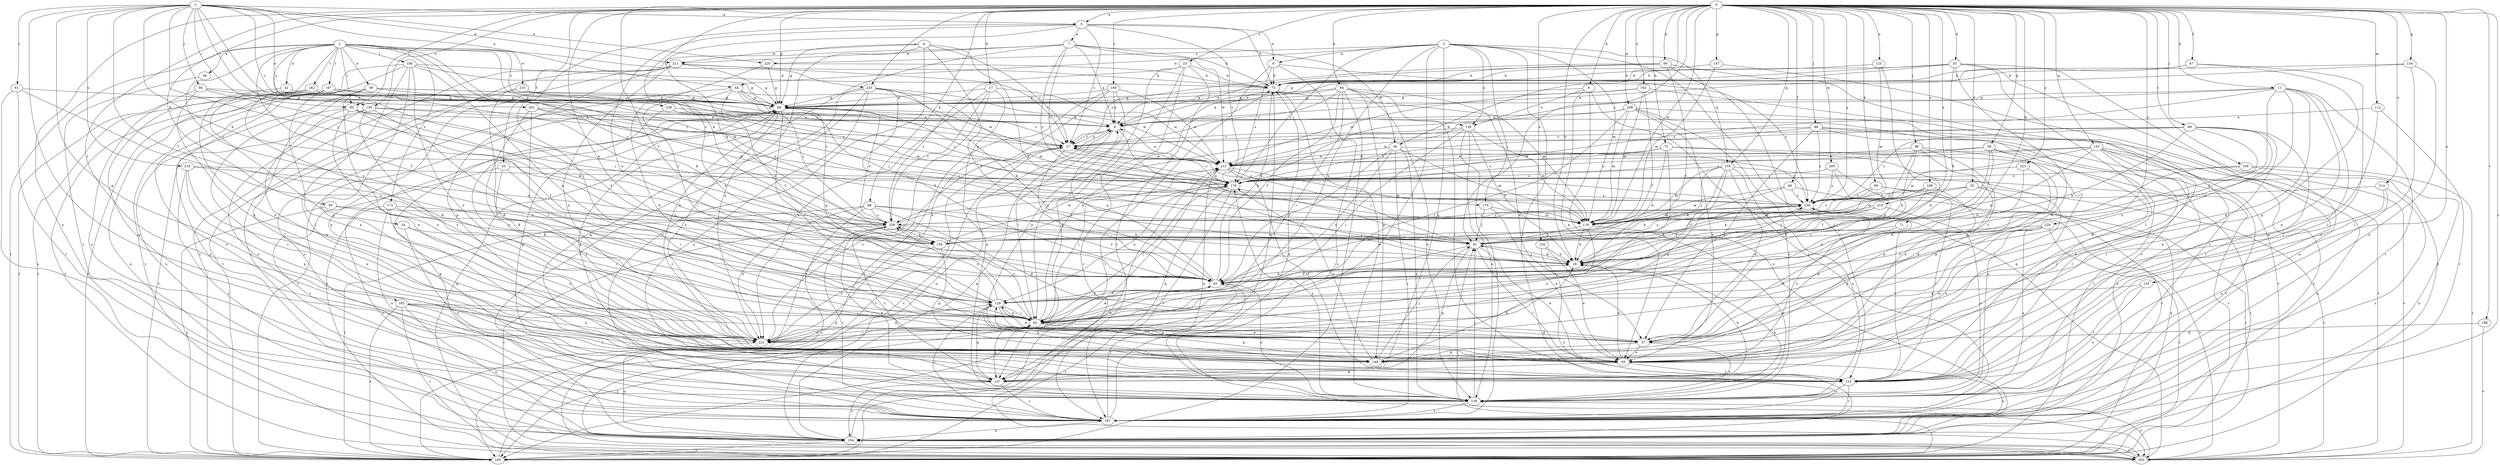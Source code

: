 strict digraph  {
0;
1;
2;
3;
4;
5;
6;
7;
8;
9;
11;
17;
18;
23;
24;
27;
32;
33;
36;
37;
38;
39;
42;
44;
45;
47;
49;
53;
55;
58;
64;
66;
71;
72;
73;
80;
81;
82;
86;
88;
89;
90;
91;
94;
95;
98;
99;
100;
106;
107;
110;
112;
119;
125;
129;
132;
134;
135;
138;
139;
147;
148;
151;
154;
155;
157;
162;
166;
167;
169;
170;
172;
176;
182;
185;
186;
192;
194;
198;
201;
203;
205;
209;
210;
211;
212;
214;
215;
218;
220;
221;
223;
229;
230;
233;
238;
239;
0 -> 5  [label=a];
0 -> 9  [label=b];
0 -> 11  [label=b];
0 -> 17  [label=b];
0 -> 18  [label=b];
0 -> 23  [label=c];
0 -> 32  [label=d];
0 -> 33  [label=d];
0 -> 36  [label=d];
0 -> 47  [label=f];
0 -> 49  [label=f];
0 -> 53  [label=f];
0 -> 55  [label=f];
0 -> 58  [label=g];
0 -> 64  [label=g];
0 -> 66  [label=h];
0 -> 71  [label=h];
0 -> 72  [label=h];
0 -> 80  [label=i];
0 -> 86  [label=j];
0 -> 88  [label=j];
0 -> 89  [label=j];
0 -> 94  [label=k];
0 -> 95  [label=k];
0 -> 98  [label=k];
0 -> 99  [label=k];
0 -> 100  [label=k];
0 -> 112  [label=m];
0 -> 119  [label=m];
0 -> 125  [label=n];
0 -> 129  [label=n];
0 -> 132  [label=o];
0 -> 134  [label=o];
0 -> 135  [label=o];
0 -> 147  [label=p];
0 -> 151  [label=q];
0 -> 154  [label=q];
0 -> 155  [label=q];
0 -> 162  [label=r];
0 -> 166  [label=r];
0 -> 167  [label=r];
0 -> 169  [label=s];
0 -> 170  [label=s];
0 -> 186  [label=u];
0 -> 192  [label=u];
0 -> 194  [label=u];
0 -> 198  [label=v];
0 -> 205  [label=w];
0 -> 209  [label=w];
0 -> 214  [label=x];
0 -> 215  [label=x];
0 -> 223  [label=y];
0 -> 229  [label=y];
0 -> 230  [label=y];
0 -> 233  [label=z];
1 -> 24  [label=c];
1 -> 38  [label=e];
1 -> 39  [label=e];
1 -> 42  [label=e];
1 -> 55  [label=f];
1 -> 80  [label=i];
1 -> 106  [label=l];
1 -> 107  [label=l];
1 -> 119  [label=m];
1 -> 129  [label=n];
1 -> 135  [label=o];
1 -> 170  [label=s];
1 -> 172  [label=s];
1 -> 182  [label=t];
1 -> 185  [label=t];
1 -> 210  [label=w];
1 -> 233  [label=z];
1 -> 238  [label=z];
1 -> 239  [label=z];
2 -> 5  [label=a];
2 -> 27  [label=c];
2 -> 44  [label=e];
2 -> 55  [label=f];
2 -> 80  [label=i];
2 -> 81  [label=i];
2 -> 90  [label=j];
2 -> 91  [label=j];
2 -> 100  [label=k];
2 -> 110  [label=l];
2 -> 138  [label=o];
2 -> 148  [label=p];
2 -> 176  [label=s];
2 -> 201  [label=v];
2 -> 211  [label=w];
2 -> 218  [label=x];
2 -> 220  [label=x];
3 -> 6  [label=a];
3 -> 44  [label=e];
3 -> 91  [label=j];
3 -> 119  [label=m];
3 -> 129  [label=n];
3 -> 138  [label=o];
3 -> 155  [label=q];
3 -> 157  [label=q];
3 -> 167  [label=r];
3 -> 176  [label=s];
3 -> 203  [label=v];
3 -> 220  [label=x];
3 -> 221  [label=x];
4 -> 18  [label=b];
4 -> 27  [label=c];
4 -> 55  [label=f];
4 -> 64  [label=g];
4 -> 167  [label=r];
4 -> 211  [label=w];
4 -> 221  [label=x];
5 -> 6  [label=a];
5 -> 7  [label=a];
5 -> 27  [label=c];
5 -> 73  [label=h];
5 -> 82  [label=i];
5 -> 100  [label=k];
5 -> 129  [label=n];
5 -> 176  [label=s];
6 -> 73  [label=h];
6 -> 176  [label=s];
6 -> 185  [label=t];
6 -> 203  [label=v];
6 -> 230  [label=y];
7 -> 8  [label=a];
7 -> 36  [label=d];
7 -> 45  [label=e];
7 -> 73  [label=h];
7 -> 176  [label=s];
7 -> 185  [label=t];
7 -> 211  [label=w];
7 -> 212  [label=w];
7 -> 230  [label=y];
8 -> 27  [label=c];
8 -> 82  [label=i];
8 -> 91  [label=j];
8 -> 194  [label=u];
9 -> 45  [label=e];
9 -> 64  [label=g];
9 -> 138  [label=o];
9 -> 167  [label=r];
9 -> 194  [label=u];
11 -> 37  [label=d];
11 -> 45  [label=e];
11 -> 55  [label=f];
11 -> 64  [label=g];
11 -> 110  [label=l];
11 -> 167  [label=r];
11 -> 176  [label=s];
11 -> 212  [label=w];
11 -> 221  [label=x];
17 -> 64  [label=g];
17 -> 139  [label=o];
17 -> 185  [label=t];
17 -> 212  [label=w];
17 -> 221  [label=x];
17 -> 239  [label=z];
18 -> 55  [label=f];
18 -> 82  [label=i];
18 -> 91  [label=j];
18 -> 230  [label=y];
23 -> 73  [label=h];
23 -> 82  [label=i];
23 -> 157  [label=q];
23 -> 167  [label=r];
23 -> 203  [label=v];
23 -> 239  [label=z];
24 -> 100  [label=k];
24 -> 139  [label=o];
24 -> 221  [label=x];
27 -> 8  [label=a];
27 -> 55  [label=f];
27 -> 176  [label=s];
27 -> 212  [label=w];
32 -> 55  [label=f];
32 -> 119  [label=m];
32 -> 167  [label=r];
32 -> 203  [label=v];
32 -> 230  [label=y];
33 -> 8  [label=a];
33 -> 18  [label=b];
33 -> 45  [label=e];
33 -> 64  [label=g];
33 -> 73  [label=h];
33 -> 110  [label=l];
33 -> 139  [label=o];
33 -> 185  [label=t];
36 -> 55  [label=f];
36 -> 119  [label=m];
36 -> 129  [label=n];
36 -> 139  [label=o];
36 -> 167  [label=r];
36 -> 212  [label=w];
36 -> 230  [label=y];
37 -> 45  [label=e];
37 -> 139  [label=o];
37 -> 148  [label=p];
38 -> 167  [label=r];
39 -> 8  [label=a];
39 -> 45  [label=e];
39 -> 64  [label=g];
39 -> 110  [label=l];
39 -> 119  [label=m];
39 -> 185  [label=t];
39 -> 194  [label=u];
42 -> 64  [label=g];
42 -> 221  [label=x];
44 -> 55  [label=f];
44 -> 64  [label=g];
44 -> 82  [label=i];
44 -> 91  [label=j];
44 -> 167  [label=r];
44 -> 212  [label=w];
44 -> 239  [label=z];
45 -> 18  [label=b];
45 -> 110  [label=l];
45 -> 129  [label=n];
45 -> 157  [label=q];
45 -> 194  [label=u];
45 -> 230  [label=y];
47 -> 8  [label=a];
47 -> 73  [label=h];
47 -> 110  [label=l];
47 -> 148  [label=p];
49 -> 100  [label=k];
49 -> 119  [label=m];
49 -> 185  [label=t];
49 -> 230  [label=y];
53 -> 82  [label=i];
53 -> 167  [label=r];
53 -> 176  [label=s];
53 -> 221  [label=x];
55 -> 8  [label=a];
55 -> 18  [label=b];
55 -> 73  [label=h];
55 -> 129  [label=n];
55 -> 139  [label=o];
55 -> 185  [label=t];
58 -> 82  [label=i];
58 -> 110  [label=l];
58 -> 148  [label=p];
58 -> 176  [label=s];
58 -> 212  [label=w];
58 -> 221  [label=x];
64 -> 8  [label=a];
64 -> 27  [label=c];
64 -> 82  [label=i];
64 -> 185  [label=t];
64 -> 203  [label=v];
64 -> 221  [label=x];
64 -> 239  [label=z];
66 -> 8  [label=a];
66 -> 27  [label=c];
66 -> 55  [label=f];
66 -> 73  [label=h];
66 -> 110  [label=l];
66 -> 167  [label=r];
71 -> 37  [label=d];
71 -> 100  [label=k];
72 -> 18  [label=b];
72 -> 82  [label=i];
72 -> 139  [label=o];
72 -> 176  [label=s];
72 -> 185  [label=t];
72 -> 212  [label=w];
73 -> 64  [label=g];
73 -> 119  [label=m];
73 -> 139  [label=o];
73 -> 157  [label=q];
80 -> 8  [label=a];
80 -> 45  [label=e];
80 -> 55  [label=f];
80 -> 100  [label=k];
80 -> 110  [label=l];
80 -> 221  [label=x];
80 -> 239  [label=z];
81 -> 64  [label=g];
81 -> 129  [label=n];
81 -> 167  [label=r];
81 -> 194  [label=u];
82 -> 37  [label=d];
82 -> 73  [label=h];
82 -> 129  [label=n];
82 -> 148  [label=p];
82 -> 157  [label=q];
82 -> 185  [label=t];
82 -> 221  [label=x];
82 -> 239  [label=z];
86 -> 18  [label=b];
86 -> 45  [label=e];
86 -> 91  [label=j];
86 -> 148  [label=p];
86 -> 157  [label=q];
86 -> 212  [label=w];
88 -> 27  [label=c];
88 -> 37  [label=d];
88 -> 185  [label=t];
88 -> 194  [label=u];
88 -> 203  [label=v];
88 -> 212  [label=w];
88 -> 230  [label=y];
89 -> 18  [label=b];
89 -> 27  [label=c];
89 -> 37  [label=d];
89 -> 45  [label=e];
89 -> 110  [label=l];
89 -> 176  [label=s];
89 -> 221  [label=x];
89 -> 230  [label=y];
90 -> 27  [label=c];
90 -> 64  [label=g];
90 -> 91  [label=j];
90 -> 139  [label=o];
90 -> 221  [label=x];
91 -> 18  [label=b];
91 -> 45  [label=e];
91 -> 82  [label=i];
91 -> 110  [label=l];
91 -> 157  [label=q];
91 -> 230  [label=y];
94 -> 8  [label=a];
94 -> 27  [label=c];
94 -> 37  [label=d];
94 -> 55  [label=f];
94 -> 64  [label=g];
94 -> 82  [label=i];
94 -> 110  [label=l];
94 -> 139  [label=o];
94 -> 148  [label=p];
94 -> 185  [label=t];
95 -> 82  [label=i];
95 -> 185  [label=t];
95 -> 239  [label=z];
98 -> 18  [label=b];
98 -> 37  [label=d];
98 -> 55  [label=f];
98 -> 185  [label=t];
98 -> 203  [label=v];
98 -> 221  [label=x];
98 -> 239  [label=z];
99 -> 110  [label=l];
99 -> 194  [label=u];
99 -> 230  [label=y];
99 -> 239  [label=z];
100 -> 148  [label=p];
100 -> 212  [label=w];
100 -> 221  [label=x];
106 -> 64  [label=g];
106 -> 73  [label=h];
106 -> 110  [label=l];
106 -> 129  [label=n];
106 -> 148  [label=p];
106 -> 194  [label=u];
106 -> 203  [label=v];
106 -> 221  [label=x];
107 -> 45  [label=e];
107 -> 55  [label=f];
107 -> 64  [label=g];
107 -> 100  [label=k];
107 -> 139  [label=o];
107 -> 185  [label=t];
107 -> 194  [label=u];
107 -> 203  [label=v];
110 -> 64  [label=g];
110 -> 139  [label=o];
110 -> 167  [label=r];
112 -> 8  [label=a];
112 -> 148  [label=p];
112 -> 167  [label=r];
119 -> 18  [label=b];
119 -> 91  [label=j];
119 -> 139  [label=o];
119 -> 221  [label=x];
125 -> 37  [label=d];
125 -> 73  [label=h];
125 -> 119  [label=m];
129 -> 37  [label=d];
129 -> 45  [label=e];
129 -> 55  [label=f];
129 -> 64  [label=g];
129 -> 82  [label=i];
129 -> 157  [label=q];
129 -> 167  [label=r];
129 -> 239  [label=z];
132 -> 110  [label=l];
132 -> 129  [label=n];
132 -> 139  [label=o];
134 -> 18  [label=b];
134 -> 45  [label=e];
134 -> 194  [label=u];
135 -> 8  [label=a];
135 -> 27  [label=c];
135 -> 82  [label=i];
135 -> 139  [label=o];
135 -> 185  [label=t];
135 -> 221  [label=x];
138 -> 18  [label=b];
138 -> 27  [label=c];
138 -> 82  [label=i];
138 -> 119  [label=m];
138 -> 139  [label=o];
138 -> 167  [label=r];
138 -> 239  [label=z];
139 -> 18  [label=b];
139 -> 91  [label=j];
139 -> 167  [label=r];
139 -> 176  [label=s];
147 -> 73  [label=h];
147 -> 119  [label=m];
147 -> 194  [label=u];
148 -> 18  [label=b];
148 -> 91  [label=j];
148 -> 129  [label=n];
148 -> 176  [label=s];
151 -> 18  [label=b];
151 -> 45  [label=e];
151 -> 110  [label=l];
151 -> 119  [label=m];
151 -> 167  [label=r];
151 -> 176  [label=s];
151 -> 194  [label=u];
151 -> 203  [label=v];
151 -> 212  [label=w];
154 -> 8  [label=a];
154 -> 73  [label=h];
154 -> 110  [label=l];
154 -> 139  [label=o];
155 -> 37  [label=d];
155 -> 55  [label=f];
155 -> 91  [label=j];
155 -> 119  [label=m];
155 -> 139  [label=o];
155 -> 176  [label=s];
155 -> 185  [label=t];
155 -> 221  [label=x];
157 -> 18  [label=b];
157 -> 64  [label=g];
157 -> 167  [label=r];
157 -> 194  [label=u];
157 -> 239  [label=z];
162 -> 37  [label=d];
162 -> 82  [label=i];
162 -> 110  [label=l];
162 -> 185  [label=t];
162 -> 194  [label=u];
162 -> 203  [label=v];
162 -> 221  [label=x];
166 -> 55  [label=f];
166 -> 176  [label=s];
166 -> 194  [label=u];
166 -> 203  [label=v];
167 -> 55  [label=f];
167 -> 73  [label=h];
167 -> 194  [label=u];
169 -> 8  [label=a];
169 -> 64  [label=g];
169 -> 148  [label=p];
169 -> 185  [label=t];
169 -> 212  [label=w];
169 -> 221  [label=x];
170 -> 45  [label=e];
170 -> 91  [label=j];
170 -> 119  [label=m];
172 -> 82  [label=i];
172 -> 110  [label=l];
172 -> 139  [label=o];
172 -> 167  [label=r];
172 -> 239  [label=z];
176 -> 64  [label=g];
176 -> 82  [label=i];
176 -> 129  [label=n];
176 -> 157  [label=q];
176 -> 167  [label=r];
176 -> 230  [label=y];
182 -> 37  [label=d];
182 -> 64  [label=g];
182 -> 157  [label=q];
182 -> 176  [label=s];
182 -> 185  [label=t];
185 -> 27  [label=c];
185 -> 91  [label=j];
185 -> 212  [label=w];
186 -> 82  [label=i];
186 -> 91  [label=j];
186 -> 148  [label=p];
186 -> 230  [label=y];
192 -> 55  [label=f];
192 -> 64  [label=g];
192 -> 119  [label=m];
192 -> 167  [label=r];
192 -> 212  [label=w];
194 -> 8  [label=a];
194 -> 64  [label=g];
194 -> 185  [label=t];
194 -> 203  [label=v];
194 -> 212  [label=w];
198 -> 37  [label=d];
198 -> 203  [label=v];
201 -> 8  [label=a];
201 -> 37  [label=d];
201 -> 82  [label=i];
201 -> 176  [label=s];
201 -> 230  [label=y];
203 -> 27  [label=c];
203 -> 64  [label=g];
203 -> 139  [label=o];
203 -> 194  [label=u];
205 -> 18  [label=b];
205 -> 55  [label=f];
205 -> 176  [label=s];
205 -> 230  [label=y];
209 -> 8  [label=a];
209 -> 45  [label=e];
209 -> 82  [label=i];
209 -> 100  [label=k];
209 -> 119  [label=m];
209 -> 139  [label=o];
209 -> 185  [label=t];
209 -> 203  [label=v];
210 -> 37  [label=d];
210 -> 64  [label=g];
210 -> 119  [label=m];
210 -> 167  [label=r];
211 -> 27  [label=c];
211 -> 64  [label=g];
211 -> 73  [label=h];
211 -> 148  [label=p];
211 -> 157  [label=q];
211 -> 185  [label=t];
211 -> 221  [label=x];
212 -> 8  [label=a];
212 -> 27  [label=c];
212 -> 82  [label=i];
212 -> 91  [label=j];
212 -> 110  [label=l];
212 -> 119  [label=m];
212 -> 139  [label=o];
212 -> 176  [label=s];
214 -> 82  [label=i];
214 -> 139  [label=o];
214 -> 167  [label=r];
214 -> 230  [label=y];
215 -> 91  [label=j];
215 -> 100  [label=k];
215 -> 119  [label=m];
215 -> 139  [label=o];
218 -> 45  [label=e];
218 -> 148  [label=p];
218 -> 167  [label=r];
218 -> 176  [label=s];
218 -> 239  [label=z];
220 -> 37  [label=d];
220 -> 64  [label=g];
220 -> 73  [label=h];
221 -> 27  [label=c];
221 -> 82  [label=i];
221 -> 129  [label=n];
221 -> 194  [label=u];
223 -> 18  [label=b];
223 -> 37  [label=d];
223 -> 176  [label=s];
229 -> 37  [label=d];
229 -> 45  [label=e];
229 -> 55  [label=f];
229 -> 100  [label=k];
229 -> 139  [label=o];
229 -> 148  [label=p];
229 -> 185  [label=t];
230 -> 27  [label=c];
230 -> 82  [label=i];
230 -> 100  [label=k];
230 -> 110  [label=l];
230 -> 119  [label=m];
230 -> 203  [label=v];
230 -> 239  [label=z];
233 -> 18  [label=b];
233 -> 55  [label=f];
233 -> 64  [label=g];
233 -> 119  [label=m];
233 -> 139  [label=o];
233 -> 157  [label=q];
233 -> 167  [label=r];
233 -> 212  [label=w];
238 -> 8  [label=a];
238 -> 18  [label=b];
238 -> 176  [label=s];
238 -> 221  [label=x];
239 -> 91  [label=j];
239 -> 100  [label=k];
239 -> 139  [label=o];
239 -> 167  [label=r];
239 -> 176  [label=s];
239 -> 203  [label=v];
239 -> 230  [label=y];
}
